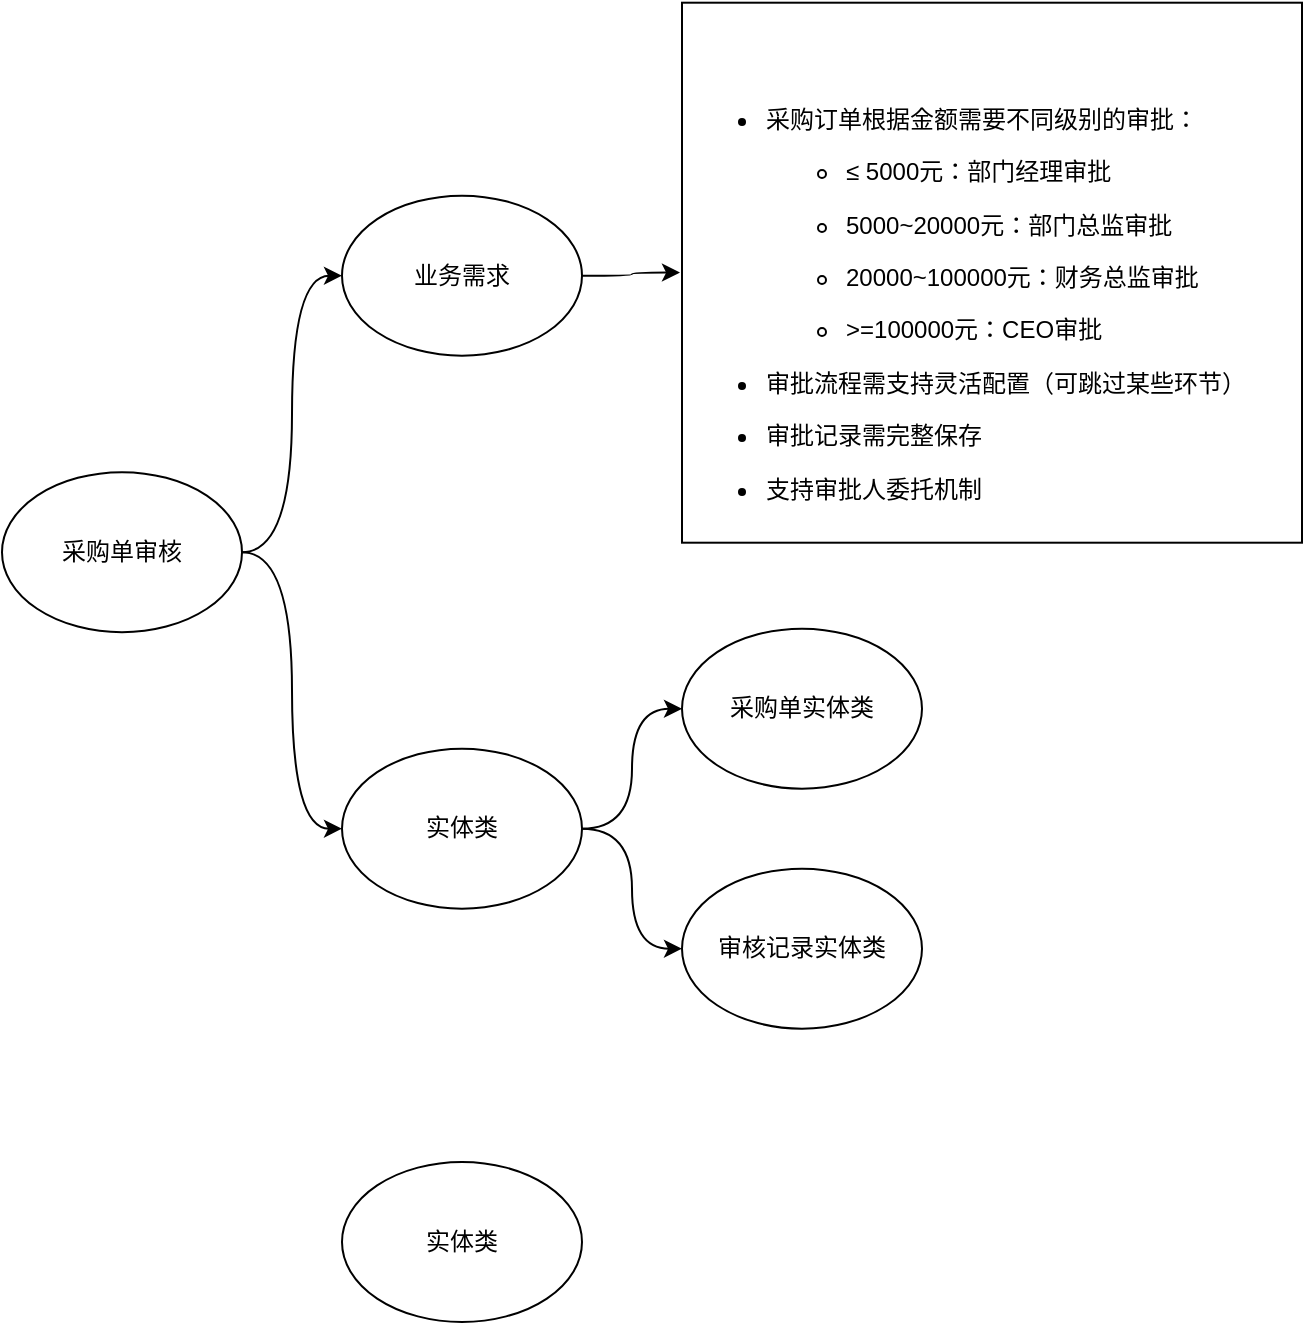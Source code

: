 <mxfile version="27.1.4">
  <diagram name="第 1 页" id="1DZnptIgUBYjkCtyQjSE">
    <mxGraphModel dx="1348" dy="787" grid="1" gridSize="10" guides="1" tooltips="1" connect="1" arrows="1" fold="1" page="1" pageScale="1" pageWidth="3300" pageHeight="4681" math="0" shadow="0">
      <root>
        <mxCell id="0" />
        <mxCell id="1" parent="0" />
        <mxCell id="9lZnTC0JRyicG2jKXbfs-3" style="edgeStyle=orthogonalEdgeStyle;rounded=0;orthogonalLoop=1;jettySize=auto;html=1;exitX=1;exitY=0.5;exitDx=0;exitDy=0;entryX=0;entryY=0.5;entryDx=0;entryDy=0;curved=1;" edge="1" parent="1" source="9lZnTC0JRyicG2jKXbfs-1" target="9lZnTC0JRyicG2jKXbfs-2">
          <mxGeometry relative="1" as="geometry" />
        </mxCell>
        <mxCell id="9lZnTC0JRyicG2jKXbfs-5" style="edgeStyle=orthogonalEdgeStyle;rounded=0;orthogonalLoop=1;jettySize=auto;html=1;entryX=0;entryY=0.5;entryDx=0;entryDy=0;curved=1;" edge="1" parent="1" source="9lZnTC0JRyicG2jKXbfs-1" target="9lZnTC0JRyicG2jKXbfs-4">
          <mxGeometry relative="1" as="geometry" />
        </mxCell>
        <mxCell id="9lZnTC0JRyicG2jKXbfs-1" value="采购单审核" style="ellipse;whiteSpace=wrap;html=1;" vertex="1" parent="1">
          <mxGeometry x="210" y="325.1" width="120" height="80" as="geometry" />
        </mxCell>
        <mxCell id="9lZnTC0JRyicG2jKXbfs-9" value="" style="edgeStyle=orthogonalEdgeStyle;rounded=0;orthogonalLoop=1;jettySize=auto;html=1;curved=1;" edge="1" parent="1" source="9lZnTC0JRyicG2jKXbfs-2" target="9lZnTC0JRyicG2jKXbfs-7">
          <mxGeometry relative="1" as="geometry" />
        </mxCell>
        <mxCell id="9lZnTC0JRyicG2jKXbfs-2" value="业务需求" style="ellipse;whiteSpace=wrap;html=1;" vertex="1" parent="1">
          <mxGeometry x="380" y="186.85" width="120" height="80" as="geometry" />
        </mxCell>
        <mxCell id="9lZnTC0JRyicG2jKXbfs-11" value="" style="edgeStyle=orthogonalEdgeStyle;rounded=0;orthogonalLoop=1;jettySize=auto;html=1;curved=1;" edge="1" parent="1" source="9lZnTC0JRyicG2jKXbfs-4" target="9lZnTC0JRyicG2jKXbfs-10">
          <mxGeometry relative="1" as="geometry" />
        </mxCell>
        <mxCell id="9lZnTC0JRyicG2jKXbfs-14" style="edgeStyle=orthogonalEdgeStyle;rounded=0;orthogonalLoop=1;jettySize=auto;html=1;entryX=0;entryY=0.5;entryDx=0;entryDy=0;curved=1;" edge="1" parent="1" source="9lZnTC0JRyicG2jKXbfs-4" target="9lZnTC0JRyicG2jKXbfs-12">
          <mxGeometry relative="1" as="geometry" />
        </mxCell>
        <mxCell id="9lZnTC0JRyicG2jKXbfs-4" value="实体类" style="ellipse;whiteSpace=wrap;html=1;" vertex="1" parent="1">
          <mxGeometry x="380" y="463.35" width="120" height="80" as="geometry" />
        </mxCell>
        <mxCell id="9lZnTC0JRyicG2jKXbfs-7" value="&lt;h1 style=&quot;margin-top: 0px;&quot;&gt;&lt;br&gt;&lt;/h1&gt;&lt;ul&gt;&lt;li&gt;&lt;p class=&quot;ds-markdown-paragraph&quot;&gt;采购订单根据金额需要不同级别的审批：&lt;/p&gt;&lt;ul&gt;&lt;li&gt;&lt;p class=&quot;ds-markdown-paragraph&quot;&gt;≤ 5000元：部门经理审批&lt;/p&gt;&lt;/li&gt;&lt;li&gt;&lt;p class=&quot;ds-markdown-paragraph&quot;&gt;5000~20000元：部门总监审批&lt;/p&gt;&lt;/li&gt;&lt;li&gt;&lt;p class=&quot;ds-markdown-paragraph&quot;&gt;20000~100000元：财务总监审批&lt;/p&gt;&lt;/li&gt;&lt;li&gt;&lt;p class=&quot;ds-markdown-paragraph&quot;&gt;&amp;gt;=100000元：CEO审批&lt;/p&gt;&lt;/li&gt;&lt;/ul&gt;&lt;/li&gt;&lt;li&gt;&lt;p class=&quot;ds-markdown-paragraph&quot;&gt;审批流程需支持灵活配置（可跳过某些环节）&lt;/p&gt;&lt;/li&gt;&lt;li&gt;&lt;p class=&quot;ds-markdown-paragraph&quot;&gt;审批记录需完整保存&lt;/p&gt;&lt;/li&gt;&lt;li&gt;&lt;p class=&quot;ds-markdown-paragraph&quot;&gt;支持审批人委托机制&lt;/p&gt;&lt;/li&gt;&lt;/ul&gt;&lt;p&gt;&lt;/p&gt;" style="text;html=1;whiteSpace=wrap;overflow=hidden;rounded=0;fillColor=default;perimeterSpacing=1;glass=0;strokeColor=default;" vertex="1" parent="1">
          <mxGeometry x="550" y="90.35" width="310" height="270" as="geometry" />
        </mxCell>
        <mxCell id="9lZnTC0JRyicG2jKXbfs-10" value="采购单实体类" style="ellipse;whiteSpace=wrap;html=1;" vertex="1" parent="1">
          <mxGeometry x="550" y="403.35" width="120" height="80" as="geometry" />
        </mxCell>
        <mxCell id="9lZnTC0JRyicG2jKXbfs-12" value="审核记录实体类" style="ellipse;whiteSpace=wrap;html=1;" vertex="1" parent="1">
          <mxGeometry x="550" y="523.35" width="120" height="80" as="geometry" />
        </mxCell>
        <mxCell id="9lZnTC0JRyicG2jKXbfs-15" value="实体类" style="ellipse;whiteSpace=wrap;html=1;" vertex="1" parent="1">
          <mxGeometry x="380" y="670" width="120" height="80" as="geometry" />
        </mxCell>
      </root>
    </mxGraphModel>
  </diagram>
</mxfile>
